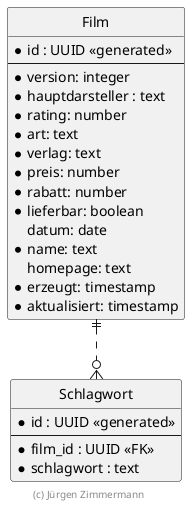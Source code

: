 ' Copyright (C) 2019 - present Juergen Zimmermann, Hochschule Karlsruhe
'
' This program is free software: you can redistribute it and/or modify
' it under the terms of the GNU General Public License as published by
' the Free Software Foundation, either version 3 of the License, or
' (at your option) any later version.
'
' This program is distributed in the hope that it will be useful,
' but WITHOUT ANY WARRANTY; without even the implied warranty of
' MERCHANTABILITY or FITNESS FOR A PARTICULAR PURPOSE.  See the
' GNU General Public License for more details.
'
' You should have received a copy of the GNU General Public License
' along with this program.  If not, see <https://www.gnu.org/licenses/>.

' Preview durch <Alt>d

@startuml ER Diagramm

' hide the spot
hide circle

' evtl. Prbleme mit Kraehenfuessen vermeiden
skinparam linetype ortho

entity "Film" {
  *id : UUID <<generated>>
  --
  *version: integer
  *hauptdarsteller : text
  *rating: number
  *art: text
  *verlag: text
  *preis: number
  *rabatt: number
  *lieferbar: boolean
  datum: date
  *name: text
  homepage: text
  *erzeugt: timestamp
  *aktualisiert: timestamp
}

entity "Schlagwort" {
  *id : UUID <<generated>>
  --
  *film_id : UUID <<FK>>
  *schlagwort : text
}

Film ||..o{ Schlagwort

footer (c) Jürgen Zimmermann

@enduml
